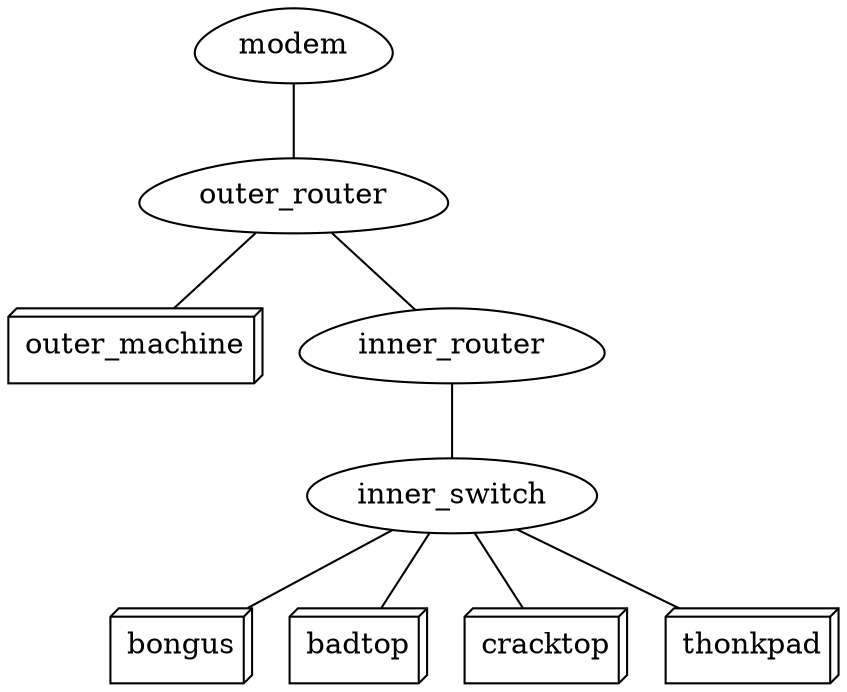 graph G {
    node [shape=box3d]
    
    modem [shape=egg]
    outer_router [shape=egg]
    outer_machine 
    inner_router [shape=egg]
    inner_switch [shape=oval]
    
    bongus
    badtop
    cracktop
    thonkpad
    
    modem -- outer_router -- inner_router -- inner_switch -- {bongus, badtop, cracktop, thonkpad}
    outer_router -- outer_machine
}